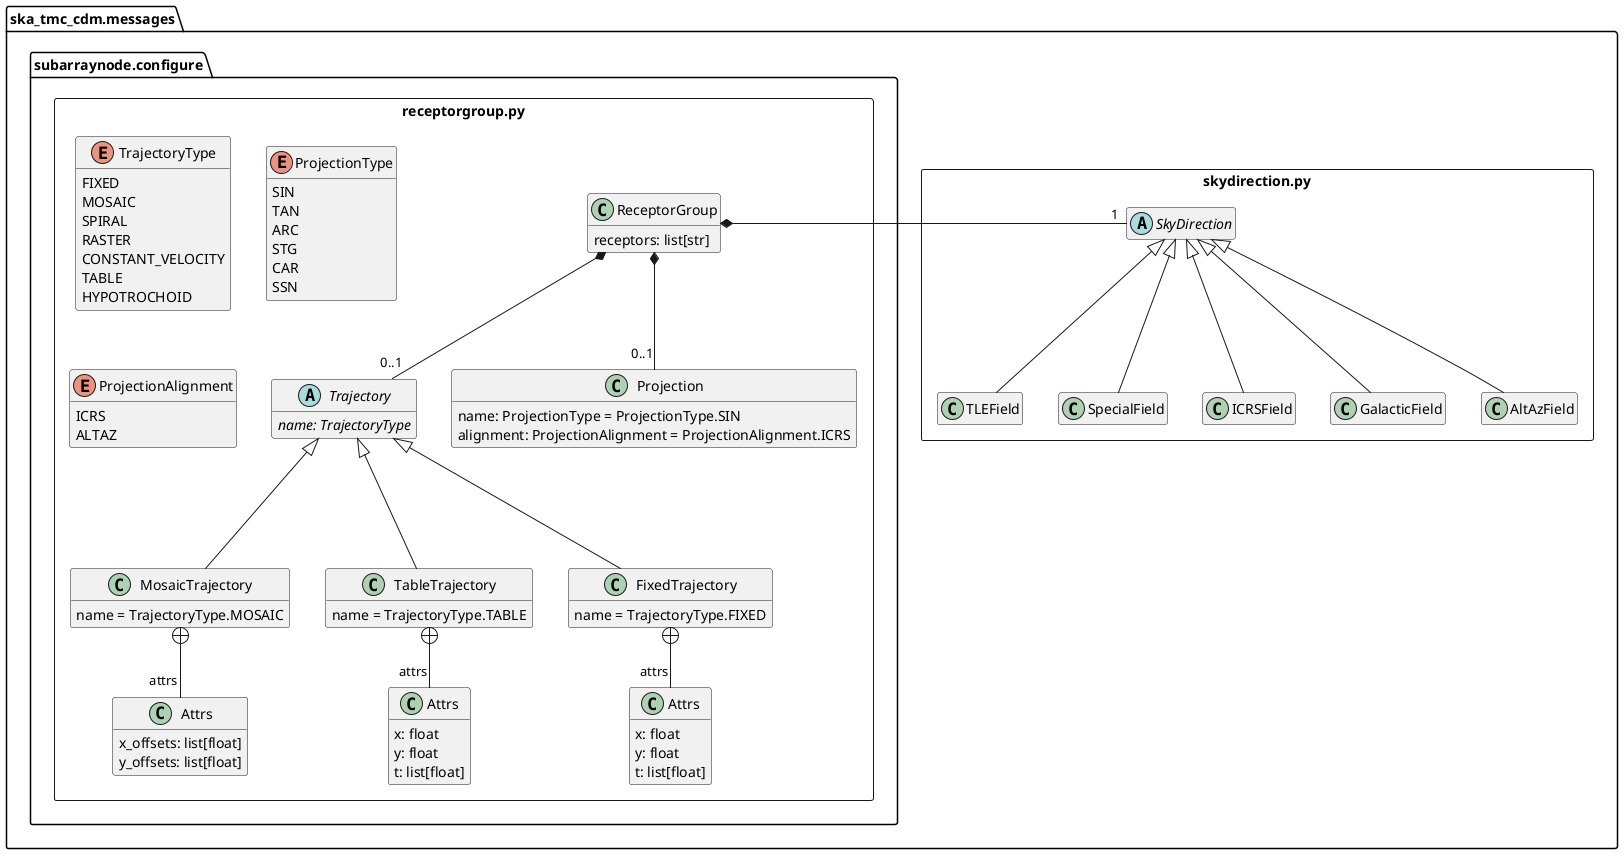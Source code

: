 @startuml
hide empty members

package "ska_tmc_cdm.messages" as base {

  package "skydirection.py" as skydirection <<Rectangle>> {
    abstract class SkyDirection {}
    SkyDirection <|-- TLEField
    SkyDirection <|-- SpecialField
    SkyDirection <|-- ICRSField
    SkyDirection <|-- GalacticField
    SkyDirection <|-- AltAzField
  }

  package "subarraynode.configure" as main {

    package "receptorgroup.py" as bar <<Rectangle>> {

      enum TrajectoryType {
        FIXED
        MOSAIC
        SPIRAL
        RASTER
        CONSTANT_VELOCITY
        TABLE
        HYPOTROCHOID
      }

      class MosaicTrajectory {
        name = TrajectoryType.MOSAIC
      }
      class "Attrs" as MosaicAttrs {
        x_offsets: list[float]
        y_offsets: list[float]
      }
      MosaicTrajectory +-- "attrs" MosaicAttrs

      class TableTrajectory {
        name = TrajectoryType.TABLE
      }
      class "Attrs" as TableTrajectoryAttrs {
        x: float
        y: float
        t: list[float]
      }
      TableTrajectory +-- "attrs" TableTrajectoryAttrs

      class FixedTrajectory {
        name = TrajectoryType.FIXED
      }
      class "Attrs" as FixedTrajectoryAttrs {
        x: float
        y: float
        t: list[float]
      }
      FixedTrajectory +-- "attrs" FixedTrajectoryAttrs


      abstract class Trajectory {
        {abstract} name: TrajectoryType
      }
      Trajectory <|--- MosaicTrajectory
      Trajectory <|--- TableTrajectory
      Trajectory <|--- FixedTrajectory

      enum ProjectionType {
        SIN
        TAN
        ARC
        STG
        CAR
        SSN
      }

      enum ProjectionAlignment {
        ICRS
        ALTAZ
      }

      class Projection {
        name: ProjectionType = ProjectionType.SIN
        alignment: ProjectionAlignment = ProjectionAlignment.ICRS
      }

      class ReceptorGroup {
        receptors: list[str]
      }
      ReceptorGroup *-- "0..1" Trajectory
      ReceptorGroup *-- "0..1" Projection
      ReceptorGroup *- "1" SkyDirection
    }
  }
}

@enduml
